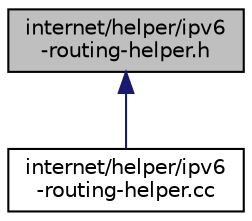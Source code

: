 digraph "internet/helper/ipv6-routing-helper.h"
{
  edge [fontname="Helvetica",fontsize="10",labelfontname="Helvetica",labelfontsize="10"];
  node [fontname="Helvetica",fontsize="10",shape=record];
  Node1 [label="internet/helper/ipv6\l-routing-helper.h",height=0.2,width=0.4,color="black", fillcolor="grey75", style="filled", fontcolor="black"];
  Node1 -> Node2 [dir="back",color="midnightblue",fontsize="10",style="solid"];
  Node2 [label="internet/helper/ipv6\l-routing-helper.cc",height=0.2,width=0.4,color="black", fillcolor="white", style="filled",URL="$d7/d57/ipv6-routing-helper_8cc.html"];
}
